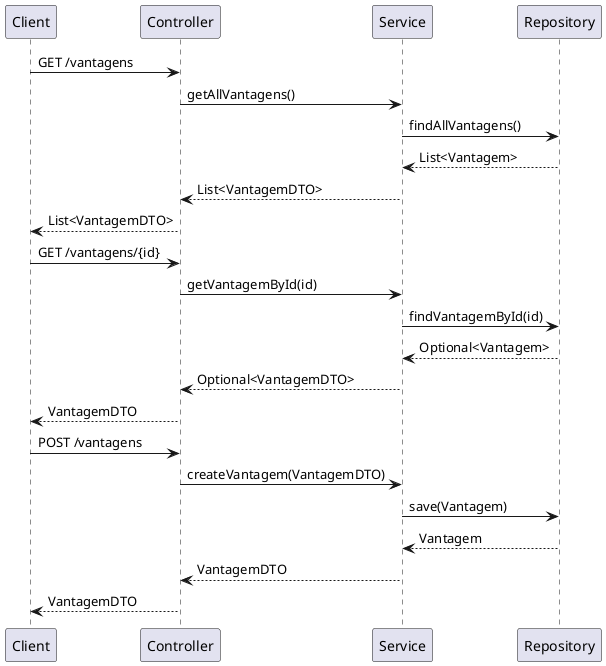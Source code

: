 @startuml

participant Client as Client
participant Controller as Controller
participant Service as Service
participant Repository as Repository

Client -> Controller: GET /vantagens
Controller -> Service: getAllVantagens()
Service -> Repository: findAllVantagens()
Repository --> Service: List<Vantagem>
Service --> Controller: List<VantagemDTO>
Controller --> Client: List<VantagemDTO>

Client -> Controller: GET /vantagens/{id}
Controller -> Service: getVantagemById(id)
Service -> Repository: findVantagemById(id)
Repository --> Service: Optional<Vantagem>
Service --> Controller: Optional<VantagemDTO>
Controller --> Client: VantagemDTO

Client -> Controller: POST /vantagens
Controller -> Service: createVantagem(VantagemDTO)
Service -> Repository: save(Vantagem)
Repository --> Service: Vantagem
Service --> Controller: VantagemDTO
Controller --> Client: VantagemDTO
@enduml
